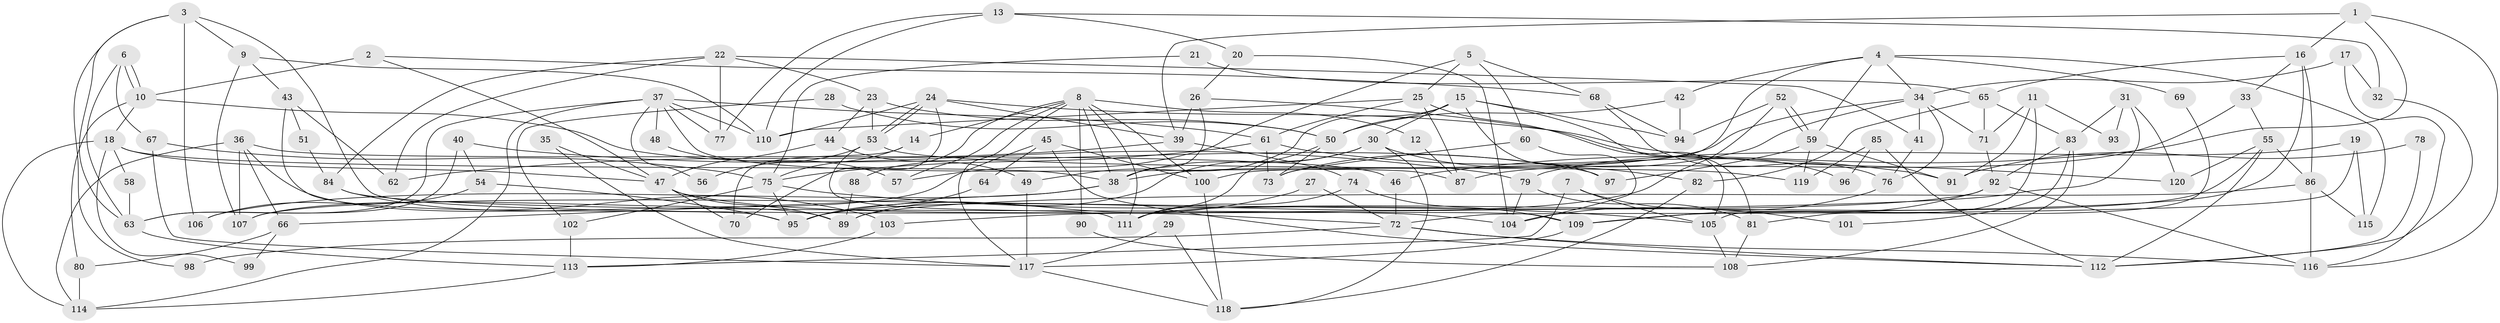 // Generated by graph-tools (version 1.1) at 2025/15/03/09/25 04:15:09]
// undirected, 120 vertices, 240 edges
graph export_dot {
graph [start="1"]
  node [color=gray90,style=filled];
  1;
  2;
  3;
  4;
  5;
  6;
  7;
  8;
  9;
  10;
  11;
  12;
  13;
  14;
  15;
  16;
  17;
  18;
  19;
  20;
  21;
  22;
  23;
  24;
  25;
  26;
  27;
  28;
  29;
  30;
  31;
  32;
  33;
  34;
  35;
  36;
  37;
  38;
  39;
  40;
  41;
  42;
  43;
  44;
  45;
  46;
  47;
  48;
  49;
  50;
  51;
  52;
  53;
  54;
  55;
  56;
  57;
  58;
  59;
  60;
  61;
  62;
  63;
  64;
  65;
  66;
  67;
  68;
  69;
  70;
  71;
  72;
  73;
  74;
  75;
  76;
  77;
  78;
  79;
  80;
  81;
  82;
  83;
  84;
  85;
  86;
  87;
  88;
  89;
  90;
  91;
  92;
  93;
  94;
  95;
  96;
  97;
  98;
  99;
  100;
  101;
  102;
  103;
  104;
  105;
  106;
  107;
  108;
  109;
  110;
  111;
  112;
  113;
  114;
  115;
  116;
  117;
  118;
  119;
  120;
  1 -- 46;
  1 -- 39;
  1 -- 16;
  1 -- 116;
  2 -- 47;
  2 -- 10;
  2 -- 68;
  3 -- 109;
  3 -- 63;
  3 -- 9;
  3 -- 98;
  3 -- 106;
  4 -- 115;
  4 -- 59;
  4 -- 34;
  4 -- 42;
  4 -- 69;
  4 -- 100;
  5 -- 25;
  5 -- 68;
  5 -- 57;
  5 -- 60;
  6 -- 63;
  6 -- 10;
  6 -- 10;
  6 -- 67;
  7 -- 113;
  7 -- 105;
  7 -- 101;
  8 -- 117;
  8 -- 111;
  8 -- 12;
  8 -- 14;
  8 -- 38;
  8 -- 57;
  8 -- 88;
  8 -- 90;
  8 -- 100;
  9 -- 110;
  9 -- 43;
  9 -- 107;
  10 -- 18;
  10 -- 80;
  10 -- 97;
  11 -- 81;
  11 -- 91;
  11 -- 71;
  11 -- 93;
  12 -- 87;
  13 -- 110;
  13 -- 32;
  13 -- 20;
  13 -- 77;
  14 -- 75;
  14 -- 70;
  15 -- 50;
  15 -- 30;
  15 -- 49;
  15 -- 81;
  15 -- 94;
  15 -- 97;
  16 -- 33;
  16 -- 65;
  16 -- 86;
  16 -- 109;
  17 -- 116;
  17 -- 34;
  17 -- 32;
  18 -- 114;
  18 -- 47;
  18 -- 38;
  18 -- 58;
  18 -- 99;
  19 -- 79;
  19 -- 72;
  19 -- 115;
  20 -- 26;
  20 -- 104;
  21 -- 75;
  21 -- 65;
  22 -- 23;
  22 -- 41;
  22 -- 62;
  22 -- 77;
  22 -- 84;
  23 -- 44;
  23 -- 53;
  23 -- 50;
  24 -- 39;
  24 -- 53;
  24 -- 53;
  24 -- 70;
  24 -- 110;
  24 -- 120;
  25 -- 105;
  25 -- 61;
  25 -- 87;
  25 -- 110;
  26 -- 38;
  26 -- 39;
  26 -- 96;
  27 -- 95;
  27 -- 72;
  28 -- 50;
  28 -- 102;
  29 -- 118;
  29 -- 117;
  30 -- 38;
  30 -- 82;
  30 -- 89;
  30 -- 118;
  31 -- 120;
  31 -- 83;
  31 -- 93;
  31 -- 103;
  32 -- 112;
  33 -- 87;
  33 -- 55;
  34 -- 38;
  34 -- 41;
  34 -- 71;
  34 -- 73;
  34 -- 76;
  35 -- 47;
  35 -- 117;
  36 -- 107;
  36 -- 66;
  36 -- 46;
  36 -- 89;
  36 -- 114;
  37 -- 110;
  37 -- 77;
  37 -- 48;
  37 -- 56;
  37 -- 61;
  37 -- 63;
  37 -- 87;
  37 -- 114;
  38 -- 66;
  38 -- 106;
  39 -- 74;
  39 -- 62;
  40 -- 63;
  40 -- 54;
  40 -- 79;
  41 -- 76;
  42 -- 50;
  42 -- 94;
  43 -- 95;
  43 -- 51;
  43 -- 62;
  44 -- 49;
  44 -- 47;
  45 -- 107;
  45 -- 100;
  45 -- 64;
  45 -- 112;
  46 -- 72;
  47 -- 89;
  47 -- 70;
  47 -- 72;
  48 -- 57;
  49 -- 117;
  50 -- 73;
  50 -- 111;
  51 -- 84;
  52 -- 94;
  52 -- 59;
  52 -- 59;
  52 -- 95;
  53 -- 111;
  53 -- 56;
  53 -- 119;
  54 -- 95;
  54 -- 106;
  55 -- 86;
  55 -- 112;
  55 -- 111;
  55 -- 120;
  58 -- 63;
  59 -- 97;
  59 -- 91;
  59 -- 119;
  60 -- 104;
  60 -- 73;
  61 -- 73;
  61 -- 75;
  61 -- 91;
  63 -- 113;
  64 -- 95;
  65 -- 71;
  65 -- 82;
  65 -- 83;
  66 -- 80;
  66 -- 99;
  67 -- 117;
  67 -- 75;
  68 -- 94;
  68 -- 76;
  69 -- 105;
  71 -- 92;
  72 -- 116;
  72 -- 98;
  72 -- 112;
  74 -- 111;
  74 -- 109;
  75 -- 95;
  75 -- 102;
  75 -- 105;
  76 -- 104;
  78 -- 91;
  78 -- 112;
  79 -- 104;
  79 -- 81;
  80 -- 114;
  81 -- 108;
  82 -- 118;
  83 -- 92;
  83 -- 101;
  83 -- 108;
  84 -- 104;
  84 -- 103;
  85 -- 112;
  85 -- 119;
  85 -- 96;
  86 -- 89;
  86 -- 115;
  86 -- 116;
  88 -- 89;
  90 -- 108;
  92 -- 116;
  92 -- 107;
  92 -- 109;
  100 -- 118;
  102 -- 113;
  103 -- 113;
  105 -- 108;
  109 -- 117;
  113 -- 114;
  117 -- 118;
}
